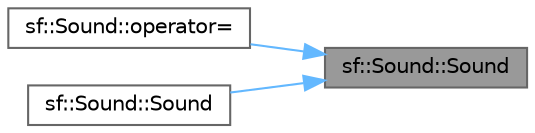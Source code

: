 digraph "sf::Sound::Sound"
{
 // LATEX_PDF_SIZE
  bgcolor="transparent";
  edge [fontname=Helvetica,fontsize=10,labelfontname=Helvetica,labelfontsize=10];
  node [fontname=Helvetica,fontsize=10,shape=box,height=0.2,width=0.4];
  rankdir="RL";
  Node1 [id="Node000001",label="sf::Sound::Sound",height=0.2,width=0.4,color="gray40", fillcolor="grey60", style="filled", fontcolor="black",tooltip="Default constructor."];
  Node1 -> Node2 [id="edge1_Node000001_Node000002",dir="back",color="steelblue1",style="solid",tooltip=" "];
  Node2 [id="Node000002",label="sf::Sound::operator=",height=0.2,width=0.4,color="grey40", fillcolor="white", style="filled",URL="$classsf_1_1_sound.html#a8eee9197359bfdf20d399544a894af8b",tooltip="Overload of assignment operator."];
  Node1 -> Node3 [id="edge2_Node000001_Node000003",dir="back",color="steelblue1",style="solid",tooltip=" "];
  Node3 [id="Node000003",label="sf::Sound::Sound",height=0.2,width=0.4,color="grey40", fillcolor="white", style="filled",URL="$classsf_1_1_sound.html#ae05eeed6377932694d86b3011be366c0",tooltip="Copy constructor."];
}
